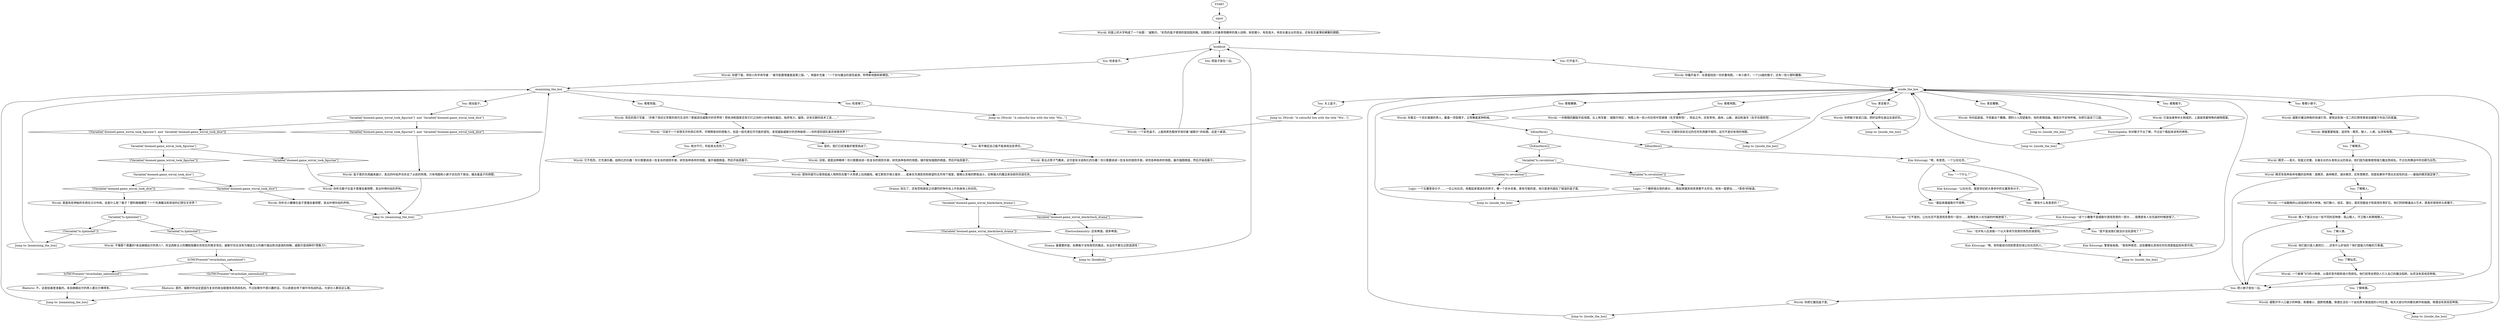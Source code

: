 # INVENTORY / WIRRAL MODULE
# Super-popular binoclard fantasy board game (module), feat. faeries and welkin and pygmies and such fantasy folk. The non-grimdark pastoral-bucolic version with maps & miniatures. Basic Wirral info.
# ==================================================
digraph G {
	  0 [label="START"];
	  1 [label="input"];
	  2 [label="Wirrâl: 根据重要程度，选项有：精灵，矮人，人类，仙灵和侏儒。"];
	  3 [label="Wirrâl: 盒子里的东西越来越少，发出的咔哒声也失去了从前的热情。只有地图和小册子还在四下晃动，撞击着盒子的侧壁。"];
	  4 [label="You: 拿走骰子。"];
	  5 [label="Kim Kitsuragi: “嗯，有意思。一个公社社员。”"];
	  6 [label="You: 看看地图。"];
	  7 [label="Jump to: [inside_the_box]"];
	  8 [label="Wirrâl: 你听见骰子在盒子里撞击着侧壁，发出咔嗒咔哒的声响。"];
	  9 [label="inside_the_box"];
	  10 [label="Wirrâl: 矮人下面又分出一些不同的亚种族：高山矮人，守卫矮人和黑暗矮人。"];
	  11 [label="Jump to: [inside_the_box]"];
	  12 [label="You: 了解矮人。"];
	  13 [label="Variable[\"doomed.game_wirral_took_dice\"]"];
	  14 [label="Variable[\"doomed.game_wirral_took_dice\"]", shape=diamond];
	  15 [label="!(Variable[\"doomed.game_wirral_took_dice\"])", shape=diamond];
	  16 [label="Encyclopedia: 你对骰子不太了解，不过这个看起来该死的神奇。"];
	  17 [label="Jump to: [inside_the_box]"];
	  18 [label="Wirrâl: 一个由勤勉的山民组成的伟大种族。他们矮小、结实、强壮，喜欢挖掘金子和其他珍贵矿石。他们同样精通战斗艺术，更喜欢使用斧头和锤子。"];
	  19 [label="Wirrâl: 你把它塞回盒子里。"];
	  20 [label="You: 了解仙灵。"];
	  21 [label="Jump to: [bookhub]"];
	  22 [label="Wirrâl: 背后的简介写着：“厌倦了烦闷又劳累的现代生活吗？那就逃往威勒尔的世界吧！把各洲和国家还有它们之间的小纷争抛在脑后。抛弃电力，磁铁，还有无聊的技术工具……”"];
	  23 [label="You: 检查够了。"];
	  24 [label="You: 看看骰子。"];
	  25 [label="Jump to: [examining_the_box]"];
	  26 [label="Wirrâl: 他们就只是人类而已……还有什么好说的？他们是能力均衡的万事通。"];
	  27 [label="Kim Kitsuragi: “公社社员。就是世纪前大革命中的左翼革命分子。”"];
	  28 [label="Drama: 最重要的是，如果骰子没有按您的路走，永远也不要忘记怒退游戏！"];
	  29 [label="Rhetoric: 不。这是给基佬准备的。来自赫姆达尔的男人要比它棒得多。"];
	  30 [label="Wirrâl: 你听见小雕像在盒子里撞击着侧壁，发出咔嗒咔哒的声响。"];
	  31 [label="You: “看起来跟威勒尔不搭啊。”"];
	  32 [label="Logic: 一个模样很古怪的家伙……看起来跟其他背景都不太符合。他有一股更加……*革命*的味道。"];
	  33 [label="You: 摇动盒子。"];
	  34 [label="Wirrâl: “沉迷于一个异想天开的奇幻世界，尽情释放你的想象力，创造一段充满无尽可能的冒险。发现威胁威勒尔的恐怖秘密——你的冒险团队能否拯救世界？”"];
	  35 [label="You: 我不确定自己能不能承担这些责任。"];
	  36 [label="You: “那有什么有意思的？”"];
	  37 [label="Jump to: [inside_the_box]"];
	  38 [label="Jump to: [inside_the_box]"];
	  39 [label="Wirrâl: 你撬开盒子，在里面找到一份折叠地图，一本小册子，一个24面的骰子，还有一些小塑料雕像。"];
	  40 [label="You: 了解精灵。"];
	  41 [label="Variable[\"doomed.game_wirral_took_figurine\"]  and  Variable[\"doomed.game_wirral_took_dice\"]"];
	  42 [label="Variable[\"doomed.game_wirral_took_figurine\"]  and  Variable[\"doomed.game_wirral_took_dice\"]", shape=diamond];
	  43 [label="!(Variable[\"doomed.game_wirral_took_figurine\"]  and  Variable[\"doomed.game_wirral_took_dice\"])", shape=diamond];
	  44 [label="Kim Kitsuragi: “嗯。祝你能成功找到愿意扮演公社社员的人。”"];
	  45 [label="Wirrâl: 一个彩色盒子，上面用黑色粗体字母印着“威勒尔”的标题。这是个桌游。"];
	  46 [label="Wirrâl: 它是由某种木头制成的，上面装饰着特殊的植物图案。"];
	  47 [label="Wirrâl: 你托起底座，平视着这个雕像。塑料小人回望着你，他的表情扭曲，像是在不安地呼喊。你把它装进了口袋。"];
	  48 [label="Variable[\"doomed.game_wirral_took_figurine\"]"];
	  49 [label="Variable[\"doomed.game_wirral_took_figurine\"]", shape=diamond];
	  50 [label="!(Variable[\"doomed.game_wirral_took_figurine\"])", shape=diamond];
	  51 [label="Variable[\"tc.revolution\"]"];
	  52 [label="Variable[\"tc.revolution\"]", shape=diamond];
	  53 [label="!(Variable[\"tc.revolution\"])", shape=diamond];
	  54 [label="You: 了解侏儒。"];
	  55 [label="You: “是不是说我们就没办法玩游戏了？”"];
	  56 [label="Jump to: [Wirrâl: \"A colourful box with the title \"Wir...\"]"];
	  57 [label="Variable[\"doomed.game_wirral_blackcheck_drama\"]"];
	  58 [label="Variable[\"doomed.game_wirral_blackcheck_drama\"]", shape=diamond];
	  59 [label="!(Variable[\"doomed.game_wirral_blackcheck_drama\"])", shape=diamond];
	  60 [label="Jump to: [examining_the_box]"];
	  61 [label="Kim Kitsuragi: “它不是的。公社社员不是游戏背景的一部分……我猜是有人在包装的时候放错了。”"];
	  62 [label="You: “一个什么？”"];
	  63 [label="You: 看看背面。"];
	  64 [label="Electrochemistry: 还有啤酒。很多啤酒。"];
	  65 [label="Variable[\"tc.hjelmdall\"]"];
	  66 [label="Variable[\"tc.hjelmdall\"]", shape=diamond];
	  67 [label="!(Variable[\"tc.hjelmdall\"])", shape=diamond];
	  68 [label="Jump to: [inside_the_box]"];
	  69 [label="Wirrâl: 精灵有各种各样有趣的亚种族：高精灵，森林精灵，湖水精灵，还有雪精灵。但是如果你不想太实验性的话——基础的精灵就足够了。"];
	  70 [label="Wirrâl: 一个能够飞行的小种族，以喜好恶作剧和诡计而闻名。他们经常会把别人引入自己的魔法陷阱。仙灵没有其他亚种族。"];
	  71 [label="You: 绝对不行，听起来太危险了。"];
	  72 [label="Wirrâl: 它不危险，它充满乐趣，结构化的乐趣！你只需要阅读一些复杂的规则手册，研究各种各样的地图，展开插图棋盘，然后开始丢骰子。"];
	  73 [label="You: 把小册子放在一边。"];
	  74 [label="You: 看看雕像。"];
	  75 [label="IsKimHere()"];
	  76 [label="IsKimHere()", shape=diamond];
	  77 [label="!(IsKimHere())", shape=diamond];
	  78 [label="examining_the_box"];
	  79 [label="Kim Kitsuragi: “这个小雕像不是威勒尔游戏背景的一部分……我猜是有人在包装的时候放错了。”"];
	  80 [label="Kim Kitsuragi: 警督耸耸肩。“我有种感觉，这些雕像比其他任何东西更能起到布景作用。”"];
	  81 [label="Wirrâl: 封面上的大字构成了一个标题：“威勒尔。”彩色的盒子使用的是田园风格。封面图片上印着奇怪模样的类人动物，有些矮小，有些高大，有些长着尖尖的耳朵，还有些生着薄如蝉翼的翅膀。"];
	  82 [label="You: 把盒子放在一边。"];
	  83 [label="Wirrâl: 很快你就可以使用低级人物角色在整个大草原上玩闹嬉戏，被艾斯凯尔骑士猎杀……或者在充满危险和绝望的无尽地下城里，跟难以言喻的野兽战斗，召唤强大的魔法来协助你完成任务。"];
	  84 [label="Wirrâl: 它跟你目前见过的任何东西都不相符。这可不是份有用的地图。"];
	  85 [label="You: 看看小册子。"];
	  86 [label="You: 了解人类。"];
	  88 [label="You: 是的，我们已经准备好接受挑战了。"];
	  89 [label="Rhetoric: 是的，威勒尔的设定是因为复杂的政治联盟体系而闻名的。不过如果你不感兴趣的话，可以直接去地下城中寻找战利品。大部分人都会这么做。"];
	  90 [label="Wirrâl: 你把骰子放进口袋。把好运带在身边总是好的。"];
	  91 [label="You: “也许有人应该做一个以大革命为背景的角色扮演游戏。”"];
	  92 [label="You: 拿走雕像。"];
	  93 [label="Wirrâl: 你看见一个衣衫褴褛的男人，戴着一顶歪帽子，正挥舞着某种枪械。"];
	  94 [label="Jump to: [Wirrâl: \"A colourful box with the title \"Wir...\"]"];
	  95 [label="Jump to: [inside_the_box]"];
	  96 [label="You: 检查盒子。"];
	  97 [label="Wirrâl: 没错，就是这种精神！你只需要阅读一些复杂的规则手册，研究各种各样的地图，铺开配有插图的棋盘，然后开始丢骰子。"];
	  98 [label="Wirrâl: 不像那个愚蠢的*来自赫姆达尔的男人*，将法西斯主义的糟粕隐藏在伪现实的寓言背后。威勒尔完全没有为殖民主义的暴行做出陈词滥调的辩解。威勒尔是纯粹的*想象力*。"];
	  99 [label="You: 打开盒子。"];
	  100 [label="Wirrâl: 一份粗糙的翻版手绘地图。左上角写着：‘威勒尔地区’。地图上有一些小村庄和中型城镇（名字很奇怪），除此之外，还有草地，森林，山脉，湖泊和海洋（名字也很奇怪）。"];
	  101 [label="Wirrâl: 威勒尔中人口最少的种族，侏儒矮小、圆胖而愚蠢。侏儒生活在一个由劣质木屋组成的小村庄里。每天大部分时间都在耕作和抽烟。侏儒没有其他亚种族。"];
	  102 [label="Wirrâl: 标题下面，用较小的字体写着：“豪华配置增量套装第三版。”。侧面补充着：“一个剑与魔法的冒险桌游。附带新地图和新模型。”"];
	  103 [label="Wirrâl: 里面有些神秘的东西在沙沙作响。会是什么呢？骰子？塑料微缩模型？一个充满魔法和奇迹的幻想交叉世界？"];
	  104 [label="Wirrâl: 拿出点男子气概来，这可是有关结构化的乐趣！你只需要阅读一些复杂的规则手册，研究各种各样的地图，展开插图棋盘，然后开始丢骰子。"];
	  105 [label="Drama: 别忘了，还有您和朋友之间激烈的争吵会上升到身体上的对抗。"];
	  106 [label="You: 关上盒子。"];
	  107 [label="Logic: 一个左翼革命分子……一位公社社员。他看起来很迷失的样子，像一个异乡异客。更有可能的是，他只是意外困在了错误的盒子里。"];
	  108 [label="IsTHCPresent(\"revacholian_nationhood\")"];
	  109 [label="IsTHCPresent(\"revacholian_nationhood\")", shape=diamond];
	  110 [label="!(IsTHCPresent(\"revacholian_nationhood\"))", shape=diamond];
	  111 [label="Wirrâl: 威勒尔魔法种族的快速引导。使用这些独一无二的幻想背景来创建属于你自己的英雄。"];
	  112 [label="Wirrâl: 精灵——高大，轻盈又优雅，长着长长的头发和尖尖的耳朵。他们因为能够使用强力魔法而闻名，不过在肉搏战中的也颇为出色。"];
	  113 [label="bookhub"];
	  114 [label="Jump to: [examining_the_box]"];
	  115 [label="Jump to: [inside_the_box]"];
	  0 -> 1
	  1 -> 81
	  2 -> 40
	  2 -> 73
	  3 -> 25
	  4 -> 90
	  5 -> 36
	  5 -> 62
	  5 -> 31
	  6 -> 100
	  7 -> 9
	  8 -> 25
	  9 -> 4
	  9 -> 6
	  9 -> 74
	  9 -> 106
	  9 -> 85
	  9 -> 24
	  9 -> 92
	  10 -> 73
	  10 -> 86
	  11 -> 9
	  12 -> 18
	  13 -> 14
	  13 -> 15
	  14 -> 30
	  15 -> 103
	  16 -> 7
	  17 -> 9
	  18 -> 10
	  19 -> 11
	  20 -> 70
	  21 -> 113
	  22 -> 34
	  23 -> 56
	  24 -> 46
	  25 -> 78
	  26 -> 73
	  26 -> 20
	  27 -> 36
	  27 -> 31
	  28 -> 21
	  29 -> 114
	  30 -> 25
	  31 -> 61
	  32 -> 37
	  33 -> 41
	  34 -> 88
	  34 -> 35
	  34 -> 71
	  35 -> 104
	  36 -> 79
	  37 -> 9
	  38 -> 9
	  39 -> 9
	  40 -> 112
	  41 -> 42
	  41 -> 43
	  42 -> 3
	  43 -> 48
	  44 -> 17
	  45 -> 113
	  46 -> 16
	  47 -> 68
	  48 -> 49
	  48 -> 50
	  49 -> 8
	  50 -> 13
	  51 -> 52
	  51 -> 53
	  52 -> 107
	  53 -> 32
	  54 -> 101
	  55 -> 80
	  56 -> 45
	  57 -> 58
	  57 -> 59
	  58 -> 64
	  59 -> 21
	  60 -> 78
	  61 -> 91
	  61 -> 55
	  62 -> 27
	  63 -> 22
	  64 -> 28
	  65 -> 66
	  65 -> 67
	  66 -> 98
	  67 -> 60
	  68 -> 9
	  69 -> 73
	  69 -> 12
	  70 -> 73
	  70 -> 54
	  71 -> 72
	  72 -> 83
	  73 -> 19
	  74 -> 93
	  75 -> 76
	  75 -> 77
	  76 -> 5
	  77 -> 51
	  78 -> 33
	  78 -> 23
	  78 -> 63
	  79 -> 91
	  79 -> 55
	  80 -> 17
	  81 -> 113
	  83 -> 105
	  84 -> 115
	  85 -> 111
	  86 -> 26
	  88 -> 97
	  89 -> 114
	  90 -> 95
	  91 -> 44
	  92 -> 47
	  93 -> 75
	  94 -> 45
	  95 -> 9
	  96 -> 102
	  97 -> 83
	  98 -> 108
	  99 -> 39
	  100 -> 84
	  101 -> 38
	  102 -> 78
	  103 -> 65
	  104 -> 83
	  105 -> 57
	  106 -> 94
	  107 -> 37
	  108 -> 109
	  108 -> 110
	  109 -> 29
	  110 -> 89
	  111 -> 2
	  112 -> 69
	  113 -> 96
	  113 -> 82
	  113 -> 99
	  114 -> 78
	  115 -> 9
}

